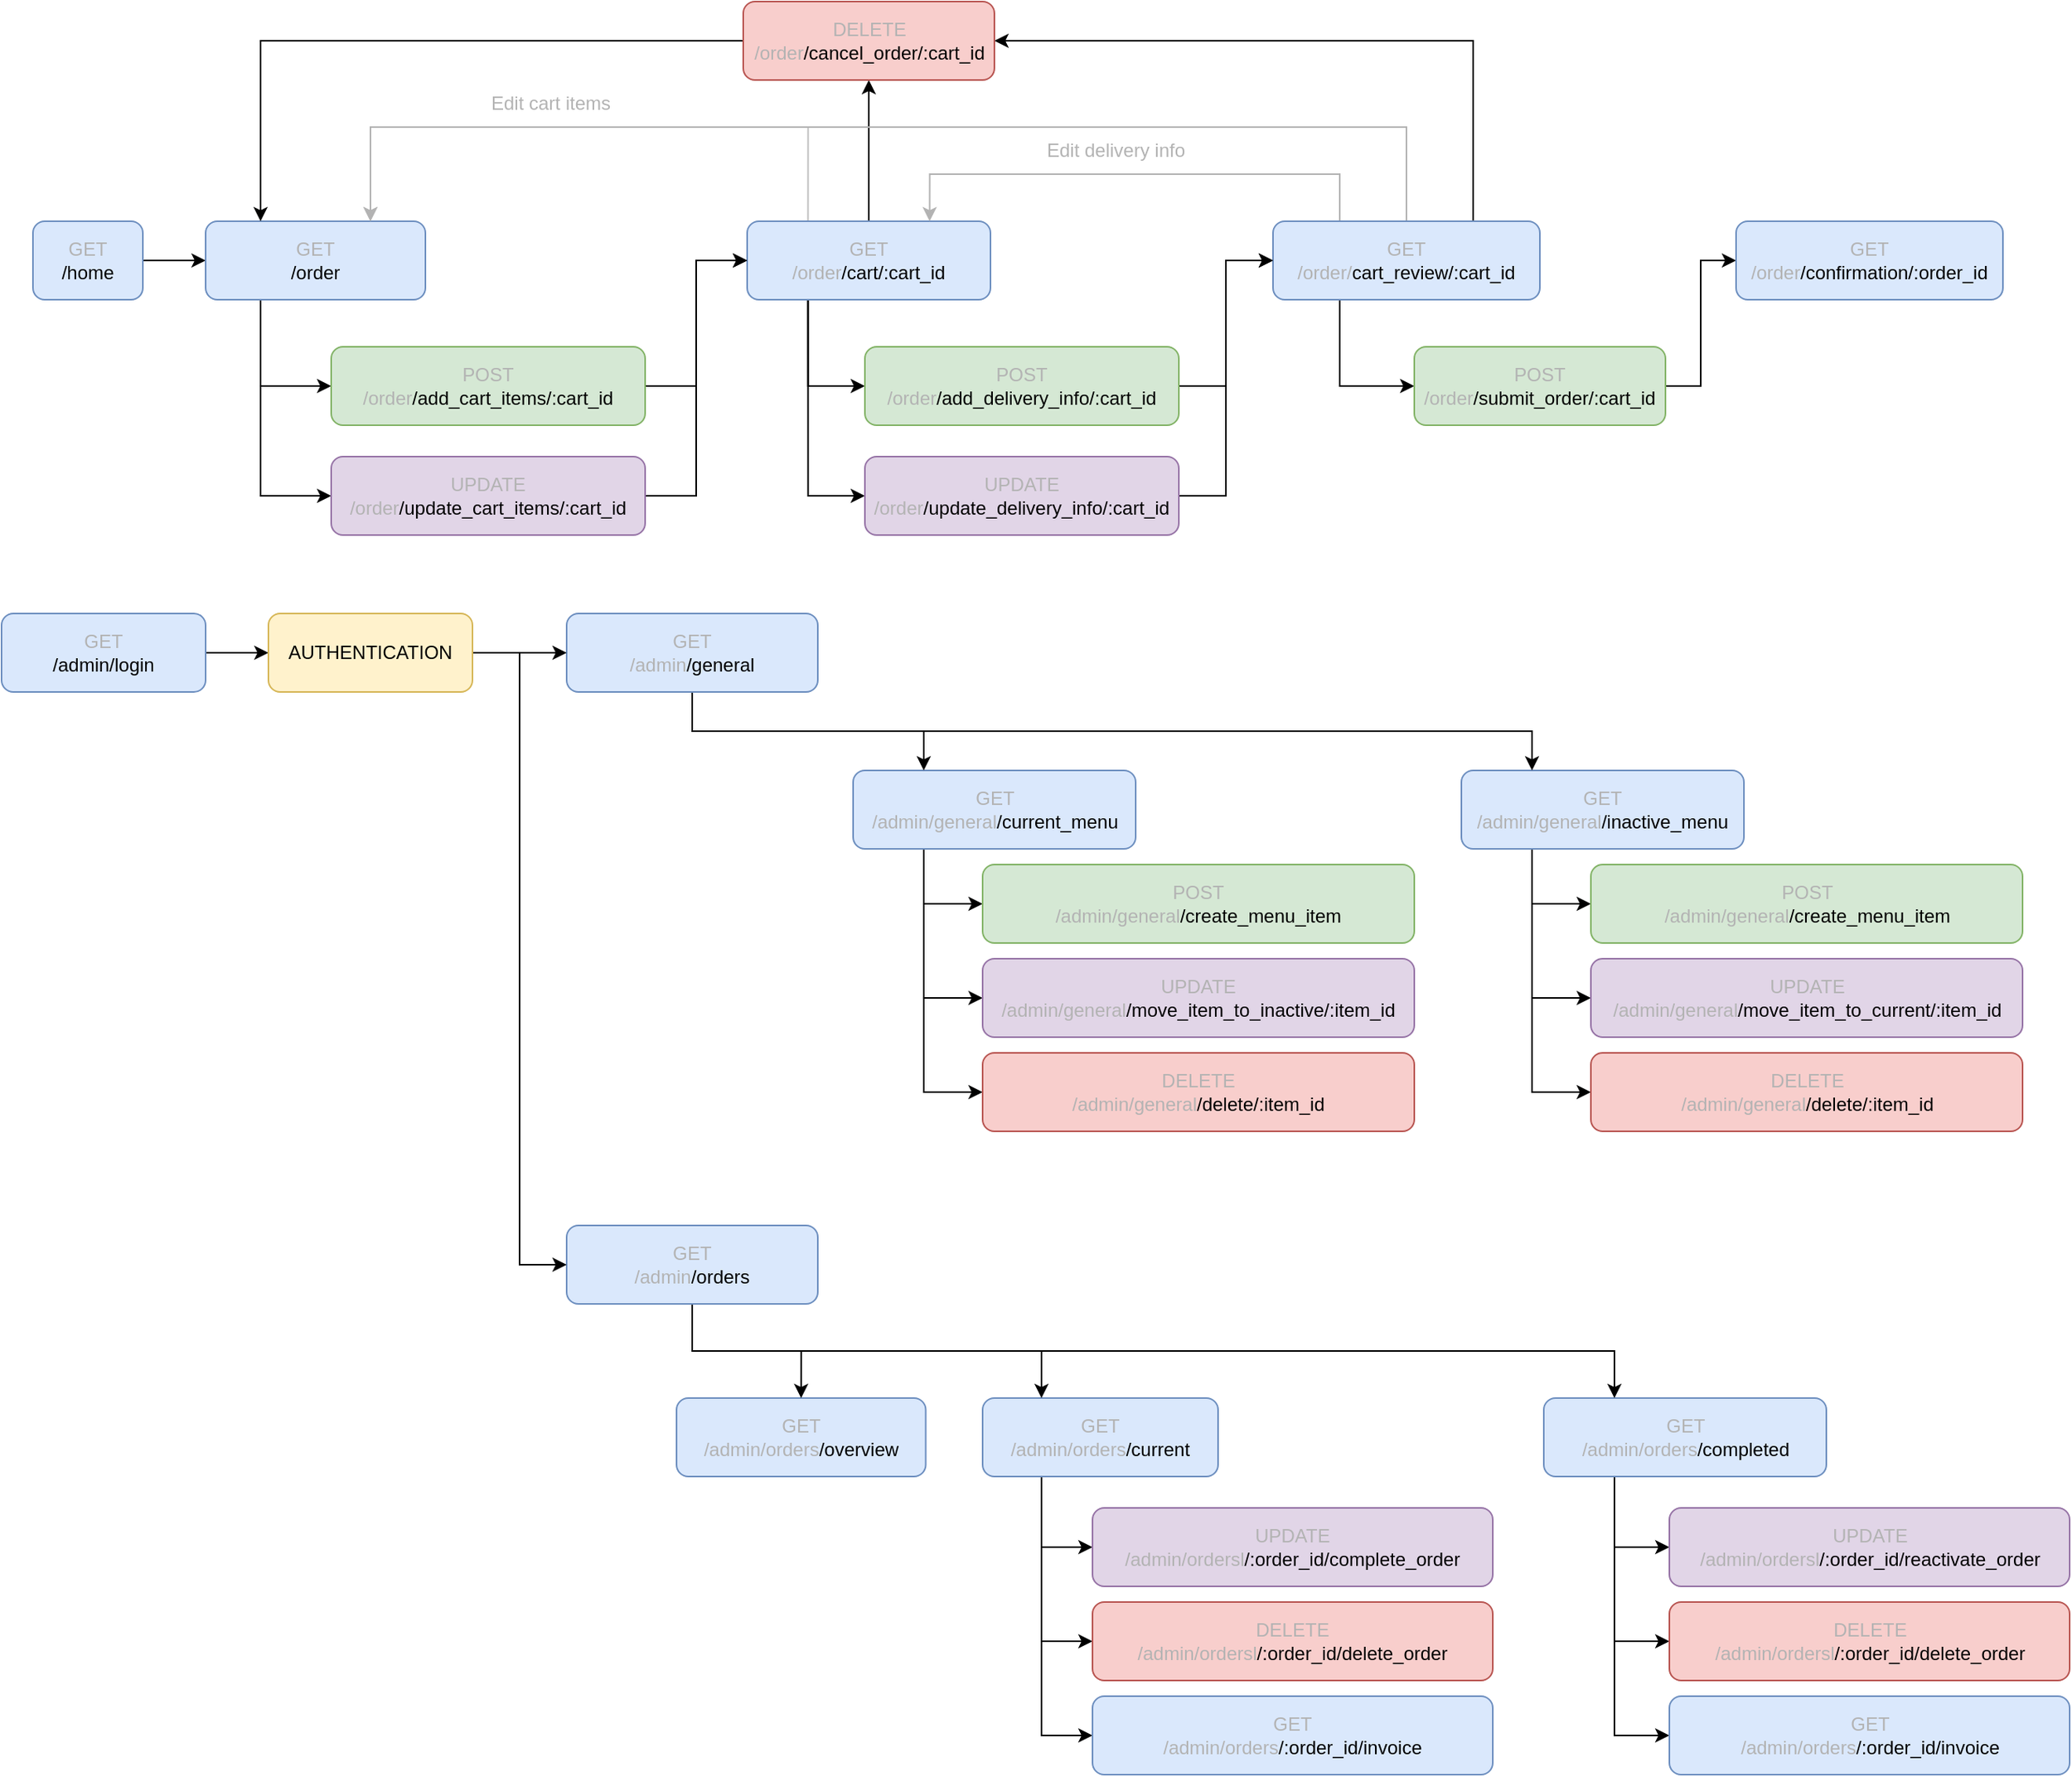 <mxfile version="22.0.8" type="device">
  <diagram name="Page-1" id="BoM06bpTWV4Pi6XAolyD">
    <mxGraphModel dx="2060" dy="1920" grid="1" gridSize="10" guides="1" tooltips="1" connect="1" arrows="1" fold="1" page="1" pageScale="1" pageWidth="1654" pageHeight="1169" math="0" shadow="0">
      <root>
        <mxCell id="0" />
        <mxCell id="1" parent="0" />
        <mxCell id="EOnBHIQlKx7UfJ7PEaln-10" style="edgeStyle=orthogonalEdgeStyle;rounded=0;orthogonalLoop=1;jettySize=auto;html=1;entryX=0;entryY=0.5;entryDx=0;entryDy=0;" edge="1" parent="1" source="EOnBHIQlKx7UfJ7PEaln-2" target="EOnBHIQlKx7UfJ7PEaln-3">
          <mxGeometry relative="1" as="geometry" />
        </mxCell>
        <mxCell id="EOnBHIQlKx7UfJ7PEaln-2" value="&lt;font color=&quot;#b3b3b3&quot;&gt;GET&lt;/font&gt;&lt;br&gt;/home" style="rounded=1;whiteSpace=wrap;html=1;fillColor=#dae8fc;strokeColor=#6c8ebf;" vertex="1" parent="1">
          <mxGeometry x="160" y="150" width="70" height="50" as="geometry" />
        </mxCell>
        <mxCell id="EOnBHIQlKx7UfJ7PEaln-17" style="edgeStyle=orthogonalEdgeStyle;rounded=0;orthogonalLoop=1;jettySize=auto;html=1;exitX=0.25;exitY=1;exitDx=0;exitDy=0;entryX=0;entryY=0.5;entryDx=0;entryDy=0;" edge="1" parent="1" source="EOnBHIQlKx7UfJ7PEaln-3" target="EOnBHIQlKx7UfJ7PEaln-7">
          <mxGeometry relative="1" as="geometry" />
        </mxCell>
        <mxCell id="EOnBHIQlKx7UfJ7PEaln-18" style="edgeStyle=orthogonalEdgeStyle;rounded=0;orthogonalLoop=1;jettySize=auto;html=1;exitX=0.25;exitY=1;exitDx=0;exitDy=0;entryX=0;entryY=0.5;entryDx=0;entryDy=0;" edge="1" parent="1" source="EOnBHIQlKx7UfJ7PEaln-3" target="EOnBHIQlKx7UfJ7PEaln-16">
          <mxGeometry relative="1" as="geometry" />
        </mxCell>
        <mxCell id="EOnBHIQlKx7UfJ7PEaln-3" value="&lt;font color=&quot;#b3b3b3&quot;&gt;GET&lt;/font&gt;&lt;br&gt;/order" style="rounded=1;whiteSpace=wrap;html=1;fillColor=#dae8fc;strokeColor=#6c8ebf;" vertex="1" parent="1">
          <mxGeometry x="270" y="150" width="140" height="50" as="geometry" />
        </mxCell>
        <mxCell id="EOnBHIQlKx7UfJ7PEaln-25" style="edgeStyle=orthogonalEdgeStyle;rounded=0;orthogonalLoop=1;jettySize=auto;html=1;exitX=0.25;exitY=1;exitDx=0;exitDy=0;entryX=0;entryY=0.5;entryDx=0;entryDy=0;" edge="1" parent="1" source="EOnBHIQlKx7UfJ7PEaln-4" target="EOnBHIQlKx7UfJ7PEaln-6">
          <mxGeometry relative="1" as="geometry" />
        </mxCell>
        <mxCell id="EOnBHIQlKx7UfJ7PEaln-26" style="edgeStyle=orthogonalEdgeStyle;rounded=0;orthogonalLoop=1;jettySize=auto;html=1;exitX=0.25;exitY=1;exitDx=0;exitDy=0;entryX=0;entryY=0.5;entryDx=0;entryDy=0;" edge="1" parent="1" source="EOnBHIQlKx7UfJ7PEaln-4" target="EOnBHIQlKx7UfJ7PEaln-24">
          <mxGeometry relative="1" as="geometry" />
        </mxCell>
        <mxCell id="EOnBHIQlKx7UfJ7PEaln-41" style="edgeStyle=orthogonalEdgeStyle;rounded=0;orthogonalLoop=1;jettySize=auto;html=1;exitX=0.25;exitY=0;exitDx=0;exitDy=0;entryX=0.75;entryY=0;entryDx=0;entryDy=0;strokeColor=#c0c0c0;" edge="1" parent="1" source="EOnBHIQlKx7UfJ7PEaln-4" target="EOnBHIQlKx7UfJ7PEaln-3">
          <mxGeometry relative="1" as="geometry">
            <Array as="points">
              <mxPoint x="654" y="90" />
              <mxPoint x="375" y="90" />
            </Array>
          </mxGeometry>
        </mxCell>
        <mxCell id="EOnBHIQlKx7UfJ7PEaln-46" style="edgeStyle=orthogonalEdgeStyle;rounded=0;orthogonalLoop=1;jettySize=auto;html=1;exitX=0.5;exitY=0;exitDx=0;exitDy=0;entryX=0.5;entryY=1;entryDx=0;entryDy=0;" edge="1" parent="1" source="EOnBHIQlKx7UfJ7PEaln-4" target="EOnBHIQlKx7UfJ7PEaln-45">
          <mxGeometry relative="1" as="geometry" />
        </mxCell>
        <mxCell id="EOnBHIQlKx7UfJ7PEaln-4" value="&lt;font color=&quot;#b3b3b3&quot;&gt;GET&lt;/font&gt;&lt;br&gt;&lt;font color=&quot;#b3b3b3&quot;&gt;/order&lt;/font&gt;/cart/:cart_id" style="rounded=1;whiteSpace=wrap;html=1;fillColor=#dae8fc;strokeColor=#6c8ebf;align=center;" vertex="1" parent="1">
          <mxGeometry x="615" y="150" width="155" height="50" as="geometry" />
        </mxCell>
        <mxCell id="EOnBHIQlKx7UfJ7PEaln-30" style="edgeStyle=orthogonalEdgeStyle;rounded=0;orthogonalLoop=1;jettySize=auto;html=1;exitX=0.25;exitY=0;exitDx=0;exitDy=0;entryX=0.75;entryY=0;entryDx=0;entryDy=0;strokeColor=#B3B3B3;" edge="1" parent="1" source="EOnBHIQlKx7UfJ7PEaln-5" target="EOnBHIQlKx7UfJ7PEaln-4">
          <mxGeometry relative="1" as="geometry">
            <Array as="points">
              <mxPoint x="993" y="120" />
              <mxPoint x="731" y="120" />
            </Array>
          </mxGeometry>
        </mxCell>
        <mxCell id="EOnBHIQlKx7UfJ7PEaln-32" style="edgeStyle=orthogonalEdgeStyle;rounded=0;orthogonalLoop=1;jettySize=auto;html=1;exitX=0.25;exitY=1;exitDx=0;exitDy=0;entryX=0;entryY=0.5;entryDx=0;entryDy=0;" edge="1" parent="1" source="EOnBHIQlKx7UfJ7PEaln-5" target="EOnBHIQlKx7UfJ7PEaln-31">
          <mxGeometry relative="1" as="geometry" />
        </mxCell>
        <mxCell id="EOnBHIQlKx7UfJ7PEaln-43" style="edgeStyle=orthogonalEdgeStyle;rounded=0;orthogonalLoop=1;jettySize=auto;html=1;exitX=0.5;exitY=0;exitDx=0;exitDy=0;entryX=0.75;entryY=0;entryDx=0;entryDy=0;strokeColor=#B3B3B3;" edge="1" parent="1" source="EOnBHIQlKx7UfJ7PEaln-5" target="EOnBHIQlKx7UfJ7PEaln-3">
          <mxGeometry relative="1" as="geometry">
            <Array as="points">
              <mxPoint x="1035" y="90" />
              <mxPoint x="375" y="90" />
            </Array>
          </mxGeometry>
        </mxCell>
        <mxCell id="EOnBHIQlKx7UfJ7PEaln-47" style="edgeStyle=orthogonalEdgeStyle;rounded=0;orthogonalLoop=1;jettySize=auto;html=1;exitX=0.75;exitY=0;exitDx=0;exitDy=0;entryX=1;entryY=0.5;entryDx=0;entryDy=0;" edge="1" parent="1" source="EOnBHIQlKx7UfJ7PEaln-5" target="EOnBHIQlKx7UfJ7PEaln-45">
          <mxGeometry relative="1" as="geometry" />
        </mxCell>
        <mxCell id="EOnBHIQlKx7UfJ7PEaln-5" value="&lt;font color=&quot;#b3b3b3&quot;&gt;GET&lt;/font&gt;&lt;br&gt;&lt;font color=&quot;#b3b3b3&quot;&gt;/order/&lt;/font&gt;cart_review/:cart_id" style="rounded=1;whiteSpace=wrap;html=1;fillColor=#dae8fc;strokeColor=#6c8ebf;" vertex="1" parent="1">
          <mxGeometry x="950" y="150" width="170" height="50" as="geometry" />
        </mxCell>
        <mxCell id="EOnBHIQlKx7UfJ7PEaln-27" style="edgeStyle=orthogonalEdgeStyle;rounded=0;orthogonalLoop=1;jettySize=auto;html=1;exitX=1;exitY=0.5;exitDx=0;exitDy=0;entryX=0;entryY=0.5;entryDx=0;entryDy=0;" edge="1" parent="1" source="EOnBHIQlKx7UfJ7PEaln-6" target="EOnBHIQlKx7UfJ7PEaln-5">
          <mxGeometry relative="1" as="geometry" />
        </mxCell>
        <mxCell id="EOnBHIQlKx7UfJ7PEaln-6" value="&lt;font color=&quot;#b3b3b3&quot;&gt;POST&lt;/font&gt;&lt;br&gt;&lt;font color=&quot;#b3b3b3&quot;&gt;&lt;span style=&quot;caret-color: rgb(179, 179, 179);&quot;&gt;/order&lt;/span&gt;&lt;/font&gt;/add_delivery_info/:cart_id" style="rounded=1;whiteSpace=wrap;html=1;fillColor=#d5e8d4;strokeColor=#82b366;" vertex="1" parent="1">
          <mxGeometry x="690" y="230" width="200" height="50" as="geometry" />
        </mxCell>
        <mxCell id="EOnBHIQlKx7UfJ7PEaln-13" style="edgeStyle=orthogonalEdgeStyle;rounded=0;orthogonalLoop=1;jettySize=auto;html=1;exitX=1;exitY=0.5;exitDx=0;exitDy=0;entryX=0;entryY=0.5;entryDx=0;entryDy=0;" edge="1" parent="1" source="EOnBHIQlKx7UfJ7PEaln-7" target="EOnBHIQlKx7UfJ7PEaln-4">
          <mxGeometry relative="1" as="geometry" />
        </mxCell>
        <mxCell id="EOnBHIQlKx7UfJ7PEaln-7" value="&lt;font color=&quot;#b3b3b3&quot;&gt;POST&lt;br&gt;/order&lt;/font&gt;/add_cart_items/:cart_id" style="rounded=1;whiteSpace=wrap;html=1;fillColor=#d5e8d4;strokeColor=#82b366;" vertex="1" parent="1">
          <mxGeometry x="350" y="230" width="200" height="50" as="geometry" />
        </mxCell>
        <mxCell id="EOnBHIQlKx7UfJ7PEaln-19" style="edgeStyle=orthogonalEdgeStyle;rounded=0;orthogonalLoop=1;jettySize=auto;html=1;exitX=1;exitY=0.5;exitDx=0;exitDy=0;entryX=0;entryY=0.5;entryDx=0;entryDy=0;" edge="1" parent="1" source="EOnBHIQlKx7UfJ7PEaln-16" target="EOnBHIQlKx7UfJ7PEaln-4">
          <mxGeometry relative="1" as="geometry" />
        </mxCell>
        <mxCell id="EOnBHIQlKx7UfJ7PEaln-16" value="&lt;font color=&quot;#b3b3b3&quot;&gt;UPDATE&lt;br&gt;/order&lt;/font&gt;/update_cart_items/:cart_id" style="rounded=1;whiteSpace=wrap;html=1;fillColor=#e1d5e7;strokeColor=#9673a6;" vertex="1" parent="1">
          <mxGeometry x="350" y="300" width="200" height="50" as="geometry" />
        </mxCell>
        <mxCell id="EOnBHIQlKx7UfJ7PEaln-29" style="edgeStyle=orthogonalEdgeStyle;rounded=0;orthogonalLoop=1;jettySize=auto;html=1;exitX=1;exitY=0.5;exitDx=0;exitDy=0;entryX=0;entryY=0.5;entryDx=0;entryDy=0;" edge="1" parent="1" source="EOnBHIQlKx7UfJ7PEaln-24" target="EOnBHIQlKx7UfJ7PEaln-5">
          <mxGeometry relative="1" as="geometry" />
        </mxCell>
        <mxCell id="EOnBHIQlKx7UfJ7PEaln-24" value="&lt;font color=&quot;#b3b3b3&quot;&gt;UPDATE&lt;br&gt;/order&lt;/font&gt;/update_delivery_info/:cart_id" style="rounded=1;whiteSpace=wrap;html=1;fillColor=#e1d5e7;strokeColor=#9673a6;" vertex="1" parent="1">
          <mxGeometry x="690" y="300" width="200" height="50" as="geometry" />
        </mxCell>
        <mxCell id="EOnBHIQlKx7UfJ7PEaln-35" style="edgeStyle=orthogonalEdgeStyle;rounded=0;orthogonalLoop=1;jettySize=auto;html=1;exitX=1;exitY=0.5;exitDx=0;exitDy=0;entryX=0;entryY=0.5;entryDx=0;entryDy=0;" edge="1" parent="1" source="EOnBHIQlKx7UfJ7PEaln-31" target="EOnBHIQlKx7UfJ7PEaln-34">
          <mxGeometry relative="1" as="geometry" />
        </mxCell>
        <mxCell id="EOnBHIQlKx7UfJ7PEaln-31" value="&lt;font color=&quot;#b3b3b3&quot;&gt;POST&lt;/font&gt;&lt;br&gt;&lt;font color=&quot;#b3b3b3&quot;&gt;&lt;span style=&quot;caret-color: rgb(179, 179, 179);&quot;&gt;/order&lt;/span&gt;&lt;/font&gt;/submit_order/:cart_id" style="rounded=1;whiteSpace=wrap;html=1;fillColor=#d5e8d4;strokeColor=#82b366;" vertex="1" parent="1">
          <mxGeometry x="1040" y="230" width="160" height="50" as="geometry" />
        </mxCell>
        <mxCell id="EOnBHIQlKx7UfJ7PEaln-34" value="&lt;font color=&quot;#b3b3b3&quot;&gt;GET&lt;/font&gt;&lt;br&gt;&lt;font color=&quot;#b3b3b3&quot;&gt;/order&lt;/font&gt;/confirmation/:order_id" style="rounded=1;whiteSpace=wrap;html=1;fillColor=#dae8fc;strokeColor=#6c8ebf;" vertex="1" parent="1">
          <mxGeometry x="1245" y="150" width="170" height="50" as="geometry" />
        </mxCell>
        <mxCell id="EOnBHIQlKx7UfJ7PEaln-36" value="&lt;font color=&quot;#b3b3b3&quot;&gt;Edit delivery info&lt;/font&gt;" style="text;html=1;strokeColor=none;fillColor=none;align=center;verticalAlign=middle;whiteSpace=wrap;rounded=0;" vertex="1" parent="1">
          <mxGeometry x="790" y="90" width="120" height="30" as="geometry" />
        </mxCell>
        <mxCell id="EOnBHIQlKx7UfJ7PEaln-40" value="&lt;font color=&quot;#b3b3b3&quot;&gt;Edit cart items&lt;/font&gt;" style="text;html=1;strokeColor=none;fillColor=none;align=center;verticalAlign=middle;whiteSpace=wrap;rounded=0;" vertex="1" parent="1">
          <mxGeometry x="430" y="60" width="120" height="30" as="geometry" />
        </mxCell>
        <mxCell id="EOnBHIQlKx7UfJ7PEaln-48" style="edgeStyle=orthogonalEdgeStyle;rounded=0;orthogonalLoop=1;jettySize=auto;html=1;exitX=0;exitY=0.5;exitDx=0;exitDy=0;entryX=0.25;entryY=0;entryDx=0;entryDy=0;" edge="1" parent="1" source="EOnBHIQlKx7UfJ7PEaln-45" target="EOnBHIQlKx7UfJ7PEaln-3">
          <mxGeometry relative="1" as="geometry" />
        </mxCell>
        <mxCell id="EOnBHIQlKx7UfJ7PEaln-45" value="&lt;font color=&quot;#b3b3b3&quot;&gt;DELETE&lt;br&gt;/order&lt;/font&gt;/cancel_order/:cart_id" style="rounded=1;whiteSpace=wrap;html=1;fillColor=#f8cecc;strokeColor=#b85450;" vertex="1" parent="1">
          <mxGeometry x="612.5" y="10" width="160" height="50" as="geometry" />
        </mxCell>
        <mxCell id="EOnBHIQlKx7UfJ7PEaln-78" style="edgeStyle=orthogonalEdgeStyle;rounded=0;orthogonalLoop=1;jettySize=auto;html=1;exitX=1;exitY=0.5;exitDx=0;exitDy=0;entryX=0;entryY=0.5;entryDx=0;entryDy=0;" edge="1" parent="1" source="EOnBHIQlKx7UfJ7PEaln-49" target="EOnBHIQlKx7UfJ7PEaln-77">
          <mxGeometry relative="1" as="geometry" />
        </mxCell>
        <mxCell id="EOnBHIQlKx7UfJ7PEaln-49" value="&lt;font color=&quot;#b3b3b3&quot;&gt;GET&lt;/font&gt;&lt;br&gt;/admin/login" style="rounded=1;whiteSpace=wrap;html=1;fillColor=#dae8fc;strokeColor=#6c8ebf;" vertex="1" parent="1">
          <mxGeometry x="140" y="400" width="130" height="50" as="geometry" />
        </mxCell>
        <mxCell id="EOnBHIQlKx7UfJ7PEaln-71" style="edgeStyle=orthogonalEdgeStyle;rounded=0;orthogonalLoop=1;jettySize=auto;html=1;exitX=0.25;exitY=1;exitDx=0;exitDy=0;entryX=0;entryY=0.5;entryDx=0;entryDy=0;" edge="1" parent="1" source="EOnBHIQlKx7UfJ7PEaln-50" target="EOnBHIQlKx7UfJ7PEaln-60">
          <mxGeometry relative="1" as="geometry" />
        </mxCell>
        <mxCell id="EOnBHIQlKx7UfJ7PEaln-72" style="edgeStyle=orthogonalEdgeStyle;rounded=0;orthogonalLoop=1;jettySize=auto;html=1;exitX=0.25;exitY=1;exitDx=0;exitDy=0;entryX=0;entryY=0.5;entryDx=0;entryDy=0;" edge="1" parent="1" source="EOnBHIQlKx7UfJ7PEaln-50" target="EOnBHIQlKx7UfJ7PEaln-65">
          <mxGeometry relative="1" as="geometry" />
        </mxCell>
        <mxCell id="EOnBHIQlKx7UfJ7PEaln-73" style="edgeStyle=orthogonalEdgeStyle;rounded=0;orthogonalLoop=1;jettySize=auto;html=1;exitX=0.25;exitY=1;exitDx=0;exitDy=0;entryX=0;entryY=0.5;entryDx=0;entryDy=0;" edge="1" parent="1" source="EOnBHIQlKx7UfJ7PEaln-50" target="EOnBHIQlKx7UfJ7PEaln-63">
          <mxGeometry relative="1" as="geometry" />
        </mxCell>
        <mxCell id="EOnBHIQlKx7UfJ7PEaln-50" value="&lt;font color=&quot;#b3b3b3&quot;&gt;GET&lt;/font&gt;&lt;br&gt;&lt;font color=&quot;#b3b3b3&quot;&gt;/admin/general&lt;/font&gt;/current_menu" style="rounded=1;whiteSpace=wrap;html=1;fillColor=#dae8fc;strokeColor=#6c8ebf;" vertex="1" parent="1">
          <mxGeometry x="682.5" y="500" width="180" height="50" as="geometry" />
        </mxCell>
        <mxCell id="EOnBHIQlKx7UfJ7PEaln-74" style="edgeStyle=orthogonalEdgeStyle;rounded=0;orthogonalLoop=1;jettySize=auto;html=1;exitX=0.25;exitY=1;exitDx=0;exitDy=0;entryX=0;entryY=0.5;entryDx=0;entryDy=0;" edge="1" parent="1" source="EOnBHIQlKx7UfJ7PEaln-52" target="EOnBHIQlKx7UfJ7PEaln-62">
          <mxGeometry relative="1" as="geometry" />
        </mxCell>
        <mxCell id="EOnBHIQlKx7UfJ7PEaln-75" style="edgeStyle=orthogonalEdgeStyle;rounded=0;orthogonalLoop=1;jettySize=auto;html=1;exitX=0.25;exitY=1;exitDx=0;exitDy=0;entryX=0;entryY=0.5;entryDx=0;entryDy=0;" edge="1" parent="1" source="EOnBHIQlKx7UfJ7PEaln-52" target="EOnBHIQlKx7UfJ7PEaln-68">
          <mxGeometry relative="1" as="geometry" />
        </mxCell>
        <mxCell id="EOnBHIQlKx7UfJ7PEaln-76" style="edgeStyle=orthogonalEdgeStyle;rounded=0;orthogonalLoop=1;jettySize=auto;html=1;exitX=0.25;exitY=1;exitDx=0;exitDy=0;entryX=0;entryY=0.5;entryDx=0;entryDy=0;" edge="1" parent="1" source="EOnBHIQlKx7UfJ7PEaln-52" target="EOnBHIQlKx7UfJ7PEaln-67">
          <mxGeometry relative="1" as="geometry" />
        </mxCell>
        <mxCell id="EOnBHIQlKx7UfJ7PEaln-52" value="&lt;font color=&quot;#b3b3b3&quot;&gt;GET&lt;/font&gt;&lt;br&gt;&lt;font color=&quot;#b3b3b3&quot;&gt;/admin/general&lt;/font&gt;/inactive_menu" style="rounded=1;whiteSpace=wrap;html=1;fillColor=#dae8fc;strokeColor=#6c8ebf;" vertex="1" parent="1">
          <mxGeometry x="1070" y="500" width="180" height="50" as="geometry" />
        </mxCell>
        <mxCell id="EOnBHIQlKx7UfJ7PEaln-53" value="&lt;font color=&quot;#b3b3b3&quot;&gt;GET&lt;/font&gt;&lt;br&gt;&lt;font color=&quot;#b3b3b3&quot;&gt;/admin/orders&lt;/font&gt;/overview" style="rounded=1;whiteSpace=wrap;html=1;fillColor=#dae8fc;strokeColor=#6c8ebf;" vertex="1" parent="1">
          <mxGeometry x="570" y="900" width="158.75" height="50" as="geometry" />
        </mxCell>
        <mxCell id="EOnBHIQlKx7UfJ7PEaln-88" style="edgeStyle=orthogonalEdgeStyle;rounded=0;orthogonalLoop=1;jettySize=auto;html=1;exitX=0.25;exitY=1;exitDx=0;exitDy=0;entryX=0;entryY=0.5;entryDx=0;entryDy=0;" edge="1" parent="1" source="EOnBHIQlKx7UfJ7PEaln-54" target="EOnBHIQlKx7UfJ7PEaln-83">
          <mxGeometry relative="1" as="geometry" />
        </mxCell>
        <mxCell id="EOnBHIQlKx7UfJ7PEaln-89" style="edgeStyle=orthogonalEdgeStyle;rounded=0;orthogonalLoop=1;jettySize=auto;html=1;exitX=0.25;exitY=1;exitDx=0;exitDy=0;entryX=0;entryY=0.5;entryDx=0;entryDy=0;" edge="1" parent="1" source="EOnBHIQlKx7UfJ7PEaln-54" target="EOnBHIQlKx7UfJ7PEaln-85">
          <mxGeometry relative="1" as="geometry" />
        </mxCell>
        <mxCell id="EOnBHIQlKx7UfJ7PEaln-102" style="edgeStyle=orthogonalEdgeStyle;rounded=0;orthogonalLoop=1;jettySize=auto;html=1;exitX=0.25;exitY=1;exitDx=0;exitDy=0;entryX=0;entryY=0.5;entryDx=0;entryDy=0;" edge="1" parent="1" source="EOnBHIQlKx7UfJ7PEaln-54" target="EOnBHIQlKx7UfJ7PEaln-92">
          <mxGeometry relative="1" as="geometry" />
        </mxCell>
        <mxCell id="EOnBHIQlKx7UfJ7PEaln-54" value="&lt;font color=&quot;#b3b3b3&quot;&gt;GET&lt;/font&gt;&lt;br&gt;&lt;font color=&quot;#b3b3b3&quot;&gt;/admin/orders&lt;/font&gt;/current" style="rounded=1;whiteSpace=wrap;html=1;fillColor=#dae8fc;strokeColor=#6c8ebf;" vertex="1" parent="1">
          <mxGeometry x="765" y="900" width="150" height="50" as="geometry" />
        </mxCell>
        <mxCell id="EOnBHIQlKx7UfJ7PEaln-90" style="edgeStyle=orthogonalEdgeStyle;rounded=0;orthogonalLoop=1;jettySize=auto;html=1;exitX=0.25;exitY=1;exitDx=0;exitDy=0;entryX=0;entryY=0.5;entryDx=0;entryDy=0;" edge="1" parent="1" source="EOnBHIQlKx7UfJ7PEaln-55" target="EOnBHIQlKx7UfJ7PEaln-86">
          <mxGeometry relative="1" as="geometry" />
        </mxCell>
        <mxCell id="EOnBHIQlKx7UfJ7PEaln-91" style="edgeStyle=orthogonalEdgeStyle;rounded=0;orthogonalLoop=1;jettySize=auto;html=1;exitX=0.25;exitY=1;exitDx=0;exitDy=0;entryX=0;entryY=0.5;entryDx=0;entryDy=0;" edge="1" parent="1" source="EOnBHIQlKx7UfJ7PEaln-55" target="EOnBHIQlKx7UfJ7PEaln-87">
          <mxGeometry relative="1" as="geometry" />
        </mxCell>
        <mxCell id="EOnBHIQlKx7UfJ7PEaln-104" style="edgeStyle=orthogonalEdgeStyle;rounded=0;orthogonalLoop=1;jettySize=auto;html=1;exitX=0.25;exitY=1;exitDx=0;exitDy=0;entryX=0;entryY=0.5;entryDx=0;entryDy=0;" edge="1" parent="1" source="EOnBHIQlKx7UfJ7PEaln-55" target="EOnBHIQlKx7UfJ7PEaln-103">
          <mxGeometry relative="1" as="geometry" />
        </mxCell>
        <mxCell id="EOnBHIQlKx7UfJ7PEaln-55" value="&lt;font color=&quot;#b3b3b3&quot;&gt;GET&lt;/font&gt;&lt;br&gt;&lt;font color=&quot;#b3b3b3&quot;&gt;/admin/orders&lt;/font&gt;/completed" style="rounded=1;whiteSpace=wrap;html=1;fillColor=#dae8fc;strokeColor=#6c8ebf;" vertex="1" parent="1">
          <mxGeometry x="1122.5" y="900" width="180" height="50" as="geometry" />
        </mxCell>
        <mxCell id="EOnBHIQlKx7UfJ7PEaln-80" style="edgeStyle=orthogonalEdgeStyle;rounded=0;orthogonalLoop=1;jettySize=auto;html=1;exitX=0.5;exitY=1;exitDx=0;exitDy=0;entryX=0.25;entryY=0;entryDx=0;entryDy=0;" edge="1" parent="1" source="EOnBHIQlKx7UfJ7PEaln-56" target="EOnBHIQlKx7UfJ7PEaln-52">
          <mxGeometry relative="1" as="geometry" />
        </mxCell>
        <mxCell id="EOnBHIQlKx7UfJ7PEaln-81" style="edgeStyle=orthogonalEdgeStyle;rounded=0;orthogonalLoop=1;jettySize=auto;html=1;exitX=0.5;exitY=1;exitDx=0;exitDy=0;entryX=0.25;entryY=0;entryDx=0;entryDy=0;" edge="1" parent="1" source="EOnBHIQlKx7UfJ7PEaln-56" target="EOnBHIQlKx7UfJ7PEaln-50">
          <mxGeometry relative="1" as="geometry" />
        </mxCell>
        <mxCell id="EOnBHIQlKx7UfJ7PEaln-56" value="&lt;font color=&quot;#b3b3b3&quot;&gt;GET&lt;/font&gt;&lt;br&gt;&lt;font color=&quot;#b3b3b3&quot;&gt;/admin&lt;/font&gt;/general" style="rounded=1;whiteSpace=wrap;html=1;fillColor=#dae8fc;strokeColor=#6c8ebf;" vertex="1" parent="1">
          <mxGeometry x="500" y="400" width="160" height="50" as="geometry" />
        </mxCell>
        <mxCell id="EOnBHIQlKx7UfJ7PEaln-94" style="edgeStyle=orthogonalEdgeStyle;rounded=0;orthogonalLoop=1;jettySize=auto;html=1;exitX=0.5;exitY=1;exitDx=0;exitDy=0;entryX=0.25;entryY=0;entryDx=0;entryDy=0;" edge="1" parent="1" source="EOnBHIQlKx7UfJ7PEaln-57" target="EOnBHIQlKx7UfJ7PEaln-54">
          <mxGeometry relative="1" as="geometry" />
        </mxCell>
        <mxCell id="EOnBHIQlKx7UfJ7PEaln-95" style="edgeStyle=orthogonalEdgeStyle;rounded=0;orthogonalLoop=1;jettySize=auto;html=1;exitX=0.5;exitY=1;exitDx=0;exitDy=0;entryX=0.25;entryY=0;entryDx=0;entryDy=0;" edge="1" parent="1" source="EOnBHIQlKx7UfJ7PEaln-57" target="EOnBHIQlKx7UfJ7PEaln-55">
          <mxGeometry relative="1" as="geometry" />
        </mxCell>
        <mxCell id="EOnBHIQlKx7UfJ7PEaln-96" style="edgeStyle=orthogonalEdgeStyle;rounded=0;orthogonalLoop=1;jettySize=auto;html=1;exitX=0.5;exitY=1;exitDx=0;exitDy=0;entryX=0.5;entryY=0;entryDx=0;entryDy=0;" edge="1" parent="1" source="EOnBHIQlKx7UfJ7PEaln-57" target="EOnBHIQlKx7UfJ7PEaln-53">
          <mxGeometry relative="1" as="geometry" />
        </mxCell>
        <mxCell id="EOnBHIQlKx7UfJ7PEaln-57" value="&lt;font color=&quot;#b3b3b3&quot;&gt;GET&lt;/font&gt;&lt;br&gt;&lt;font color=&quot;#b3b3b3&quot;&gt;/admin&lt;/font&gt;/orders" style="rounded=1;whiteSpace=wrap;html=1;fillColor=#dae8fc;strokeColor=#6c8ebf;" vertex="1" parent="1">
          <mxGeometry x="500" y="790" width="160" height="50" as="geometry" />
        </mxCell>
        <mxCell id="EOnBHIQlKx7UfJ7PEaln-60" value="&lt;font color=&quot;#b3b3b3&quot;&gt;&lt;span style=&quot;caret-color: rgb(179, 179, 179);&quot;&gt;UPDATE&lt;/span&gt;&lt;/font&gt;&lt;br&gt;&lt;font color=&quot;#b3b3b3&quot;&gt;/admin/general&lt;/font&gt;/move_item_to_inactive/:item_id" style="rounded=1;whiteSpace=wrap;html=1;fillColor=#e1d5e7;strokeColor=#9673a6;" vertex="1" parent="1">
          <mxGeometry x="765" y="620" width="275" height="50" as="geometry" />
        </mxCell>
        <mxCell id="EOnBHIQlKx7UfJ7PEaln-62" value="&lt;font color=&quot;#b3b3b3&quot;&gt;&lt;span style=&quot;caret-color: rgb(179, 179, 179);&quot;&gt;UPDATE&lt;/span&gt;&lt;/font&gt;&lt;br&gt;&lt;font color=&quot;#b3b3b3&quot;&gt;/admin/general&lt;/font&gt;/move_item_to_current/:item_id" style="rounded=1;whiteSpace=wrap;html=1;fillColor=#e1d5e7;strokeColor=#9673a6;" vertex="1" parent="1">
          <mxGeometry x="1152.5" y="620" width="275" height="50" as="geometry" />
        </mxCell>
        <mxCell id="EOnBHIQlKx7UfJ7PEaln-63" value="&lt;font color=&quot;#b3b3b3&quot;&gt;&lt;span style=&quot;caret-color: rgb(179, 179, 179);&quot;&gt;DELETE&lt;/span&gt;&lt;/font&gt;&lt;br&gt;&lt;font color=&quot;#b3b3b3&quot;&gt;/admin/general&lt;/font&gt;/delete/:item_id" style="rounded=1;whiteSpace=wrap;html=1;fillColor=#f8cecc;strokeColor=#b85450;" vertex="1" parent="1">
          <mxGeometry x="765" y="680" width="275" height="50" as="geometry" />
        </mxCell>
        <mxCell id="EOnBHIQlKx7UfJ7PEaln-65" value="&lt;font color=&quot;#b3b3b3&quot;&gt;&lt;span style=&quot;caret-color: rgb(179, 179, 179);&quot;&gt;POST&lt;/span&gt;&lt;/font&gt;&lt;br&gt;&lt;font color=&quot;#b3b3b3&quot;&gt;/admin/general&lt;/font&gt;/create_menu_item" style="rounded=1;whiteSpace=wrap;html=1;fillColor=#d5e8d4;strokeColor=#82b366;" vertex="1" parent="1">
          <mxGeometry x="765" y="560" width="275" height="50" as="geometry" />
        </mxCell>
        <mxCell id="EOnBHIQlKx7UfJ7PEaln-67" value="&lt;font color=&quot;#b3b3b3&quot;&gt;&lt;span style=&quot;caret-color: rgb(179, 179, 179);&quot;&gt;DELETE&lt;/span&gt;&lt;/font&gt;&lt;br&gt;&lt;font color=&quot;#b3b3b3&quot;&gt;/admin/general&lt;/font&gt;/delete/:item_id" style="rounded=1;whiteSpace=wrap;html=1;fillColor=#f8cecc;strokeColor=#b85450;" vertex="1" parent="1">
          <mxGeometry x="1152.5" y="680" width="275" height="50" as="geometry" />
        </mxCell>
        <mxCell id="EOnBHIQlKx7UfJ7PEaln-68" value="&lt;font color=&quot;#b3b3b3&quot;&gt;&lt;span style=&quot;caret-color: rgb(179, 179, 179);&quot;&gt;POST&lt;/span&gt;&lt;/font&gt;&lt;br&gt;&lt;font color=&quot;#b3b3b3&quot;&gt;/admin/general&lt;/font&gt;/create_menu_item" style="rounded=1;whiteSpace=wrap;html=1;fillColor=#d5e8d4;strokeColor=#82b366;" vertex="1" parent="1">
          <mxGeometry x="1152.5" y="560" width="275" height="50" as="geometry" />
        </mxCell>
        <mxCell id="EOnBHIQlKx7UfJ7PEaln-79" style="edgeStyle=orthogonalEdgeStyle;rounded=0;orthogonalLoop=1;jettySize=auto;html=1;exitX=1;exitY=0.5;exitDx=0;exitDy=0;entryX=0;entryY=0.5;entryDx=0;entryDy=0;" edge="1" parent="1" source="EOnBHIQlKx7UfJ7PEaln-77" target="EOnBHIQlKx7UfJ7PEaln-56">
          <mxGeometry relative="1" as="geometry" />
        </mxCell>
        <mxCell id="EOnBHIQlKx7UfJ7PEaln-105" style="edgeStyle=orthogonalEdgeStyle;rounded=0;orthogonalLoop=1;jettySize=auto;html=1;exitX=1;exitY=0.5;exitDx=0;exitDy=0;entryX=0;entryY=0.5;entryDx=0;entryDy=0;" edge="1" parent="1" source="EOnBHIQlKx7UfJ7PEaln-77" target="EOnBHIQlKx7UfJ7PEaln-57">
          <mxGeometry relative="1" as="geometry" />
        </mxCell>
        <mxCell id="EOnBHIQlKx7UfJ7PEaln-77" value="&lt;span style=&quot;caret-color: rgb(179, 179, 179);&quot;&gt;AUTHENTICATION&lt;/span&gt;" style="rounded=1;whiteSpace=wrap;html=1;fillColor=#fff2cc;strokeColor=#d6b656;" vertex="1" parent="1">
          <mxGeometry x="310" y="400" width="130" height="50" as="geometry" />
        </mxCell>
        <mxCell id="EOnBHIQlKx7UfJ7PEaln-83" value="&lt;font color=&quot;#b3b3b3&quot;&gt;&lt;span style=&quot;caret-color: rgb(179, 179, 179);&quot;&gt;UPDATE&lt;/span&gt;&lt;/font&gt;&lt;br&gt;&lt;font color=&quot;#b3b3b3&quot;&gt;/admin/ordersl&lt;/font&gt;/:order_id/complete_order" style="rounded=1;whiteSpace=wrap;html=1;fillColor=#e1d5e7;strokeColor=#9673a6;" vertex="1" parent="1">
          <mxGeometry x="835" y="970" width="255" height="50" as="geometry" />
        </mxCell>
        <mxCell id="EOnBHIQlKx7UfJ7PEaln-85" value="&lt;font color=&quot;#b3b3b3&quot;&gt;&lt;span style=&quot;caret-color: rgb(179, 179, 179);&quot;&gt;DELETE&lt;/span&gt;&lt;/font&gt;&lt;br&gt;&lt;font color=&quot;#b3b3b3&quot;&gt;/admin/ordersl&lt;/font&gt;/:order_id/delete_order" style="rounded=1;whiteSpace=wrap;html=1;fillColor=#f8cecc;strokeColor=#b85450;" vertex="1" parent="1">
          <mxGeometry x="835" y="1030" width="255" height="50" as="geometry" />
        </mxCell>
        <mxCell id="EOnBHIQlKx7UfJ7PEaln-86" value="&lt;font color=&quot;#b3b3b3&quot;&gt;&lt;span style=&quot;caret-color: rgb(179, 179, 179);&quot;&gt;UPDATE&lt;/span&gt;&lt;/font&gt;&lt;br&gt;&lt;font color=&quot;#b3b3b3&quot;&gt;/admin/ordersl&lt;/font&gt;/:order_id/reactivate_order" style="rounded=1;whiteSpace=wrap;html=1;fillColor=#e1d5e7;strokeColor=#9673a6;" vertex="1" parent="1">
          <mxGeometry x="1202.5" y="970" width="255" height="50" as="geometry" />
        </mxCell>
        <mxCell id="EOnBHIQlKx7UfJ7PEaln-87" value="&lt;font color=&quot;#b3b3b3&quot;&gt;&lt;span style=&quot;caret-color: rgb(179, 179, 179);&quot;&gt;DELETE&lt;/span&gt;&lt;/font&gt;&lt;br&gt;&lt;font color=&quot;#b3b3b3&quot;&gt;/admin/ordersl&lt;/font&gt;/:order_id/delete_order" style="rounded=1;whiteSpace=wrap;html=1;fillColor=#f8cecc;strokeColor=#b85450;" vertex="1" parent="1">
          <mxGeometry x="1202.5" y="1030" width="255" height="50" as="geometry" />
        </mxCell>
        <mxCell id="EOnBHIQlKx7UfJ7PEaln-92" value="&lt;font color=&quot;#b3b3b3&quot;&gt;GET&lt;/font&gt;&lt;br&gt;&lt;font color=&quot;#b3b3b3&quot;&gt;/admin/orders&lt;/font&gt;/:order_id/invoice" style="rounded=1;whiteSpace=wrap;html=1;fillColor=#dae8fc;strokeColor=#6c8ebf;" vertex="1" parent="1">
          <mxGeometry x="835" y="1090" width="255" height="50" as="geometry" />
        </mxCell>
        <mxCell id="EOnBHIQlKx7UfJ7PEaln-103" value="&lt;font color=&quot;#b3b3b3&quot;&gt;GET&lt;/font&gt;&lt;br&gt;&lt;font color=&quot;#b3b3b3&quot;&gt;/admin/orders&lt;/font&gt;/:order_id/invoice" style="rounded=1;whiteSpace=wrap;html=1;fillColor=#dae8fc;strokeColor=#6c8ebf;" vertex="1" parent="1">
          <mxGeometry x="1202.5" y="1090" width="255" height="50" as="geometry" />
        </mxCell>
      </root>
    </mxGraphModel>
  </diagram>
</mxfile>
